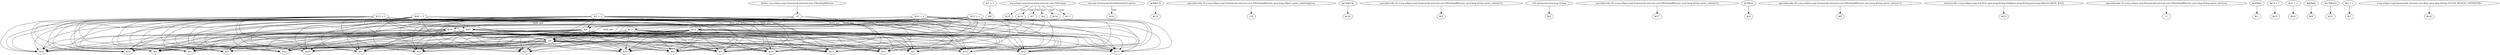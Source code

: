 digraph g {
0[label="i26"]
1[label="$i0"]
0->1[label=""]
2[label="$i15 + 1"]
3[label="$i17"]
2->3[label=""]
4[label="$i25"]
5[label="$i24"]
4->5[label=""]
6[label="$i11"]
6->3[label=""]
7[label="$i18"]
8[label="$r3"]
7->8[label=""]
9[label="$i19"]
4->9[label=""]
10[label="$i10 + 2"]
10->9[label=""]
11[label="$r15"]
4->11[label=""]
12[label="$i6"]
13[label="$i2"]
12->13[label=""]
14[label="$i12"]
10->14[label=""]
15[label="$r9"]
4->15[label=""]
16[label="$i24 + 2"]
16->3[label=""]
17[label="$i27"]
12->17[label=""]
18[label="$r12"]
7->18[label=""]
19[label="$i7"]
12->19[label=""]
20[label="$i21"]
4->20[label=""]
21[label="$r2"]
16->21[label=""]
10->15[label=""]
22[label="r0"]
22->4[label="field: pos"]
23[label="$i10"]
2->23[label=""]
24[label="$i16"]
25[label="$r24"]
24->25[label=""]
26[label="$i7 + 1"]
27[label="$i8"]
26->27[label=""]
28[label="$i17 + 2"]
28->21[label=""]
10->20[label=""]
29[label="$i5 + 2"]
29->23[label=""]
30[label="$i15"]
12->30[label=""]
31[label="$r21"]
12->31[label=""]
32[label="org.eclipse.osgi.framework.internal.core.FilterImpl"]
33[label="$r10"]
32->33[label="type"]
7->14[label=""]
0->0[label=""]
0->17[label=""]
2->13[label=""]
0->13[label=""]
24->23[label=""]
34[label="$i5"]
12->34[label=""]
4->0[label=""]
2->19[label=""]
24->18[label=""]
12->1[label=""]
6->21[label=""]
0->34[label=""]
24->8[label=""]
29->3[label=""]
7->20[label=""]
29->25[label=""]
16->19[label=""]
10->8[label=""]
7->15[label=""]
12->21[label=""]
35[label="org.osgi.framework.InvalidSyntaxException"]
36[label="$r19"]
35->36[label="type"]
28->23[label=""]
10->0[label=""]
28->8[label=""]
0->31[label=""]
37[label="$r9[$i13]"]
38[label="$c14"]
37->38[label=""]
39[label="$r6"]
0->39[label=""]
7->21[label=""]
0->30[label=""]
0->5[label=""]
10->5[label=""]
0->9[label=""]
0->20[label=""]
28->31[label=""]
28->13[label=""]
24->20[label=""]
16->25[label=""]
40[label="specialinvoke r0.<org.eclipse.osgi.framework.internal.core.FilterImpl$Parser: java.lang.Object parse_substring()>()"]
41[label="r18"]
40->41[label=""]
4->34[label=""]
0->3[label=""]
16->34[label=""]
6->34[label=""]
7->5[label=""]
42[label="$r16"]
32->42[label="type"]
6->25[label=""]
2->25[label=""]
28->18[label=""]
0->14[label=""]
4->19[label=""]
6->18[label=""]
22->7[label="field: pos"]
4->18[label=""]
16->18[label=""]
12->5[label=""]
10->18[label=""]
24->14[label=""]
24->9[label=""]
29->18[label=""]
12->39[label=""]
10->19[label=""]
2->24[label=""]
10->21[label=""]
43[label="$r12[$i19]"]
44[label="$c20"]
43->44[label=""]
29->21[label=""]
2->21[label=""]
6->0[label=""]
28->7[label=""]
45[label="specialinvoke r0.<org.eclipse.osgi.framework.internal.core.FilterImpl$Parser: java.lang.String parse_value()>()"]
46[label="$r5"]
45->46[label=""]
4->21[label=""]
10->11[label=""]
2->0[label=""]
29->11[label=""]
29->34[label=""]
16->23[label=""]
2->18[label=""]
6->23[label=""]
47[label="r18 instanceof java.lang.String"]
48[label="$z0"]
47->48[label=""]
2->34[label=""]
7->13[label=""]
29->15[label=""]
24->3[label=""]
16->0[label=""]
28->19[label=""]
7->34[label=""]
7->30[label=""]
49[label="$r7"]
32->49[label="type"]
4->3[label=""]
16->15[label=""]
2->20[label=""]
0->25[label=""]
6->5[label=""]
16->11[label=""]
7->39[label=""]
50[label="specialinvoke r0.<org.eclipse.osgi.framework.internal.core.FilterImpl$Parser: java.lang.String parse_value()>()"]
51[label="$r17"]
50->51[label=""]
6->11[label=""]
24->39[label=""]
52[label="$r4"]
32->52[label="type"]
6->15[label=""]
24->1[label=""]
2->9[label=""]
6->9[label=""]
2->15[label=""]
53[label="$r3[$i3]"]
54[label="$c4"]
53->54[label=""]
29->1[label=""]
22->12[label="field: pos"]
10->3[label=""]
28->11[label=""]
22->6[label="field: pos"]
2->11[label=""]
2->14[label=""]
7->31[label=""]
29->0[label=""]
7->17[label=""]
2->5[label=""]
6->20[label=""]
16->9[label=""]
7->19[label=""]
29->39[label=""]
0->18[label=""]
12->8[label=""]
16->20[label=""]
28->15[label=""]
24->17[label=""]
24->13[label=""]
24->0[label=""]
55[label="specialinvoke r0.<org.eclipse.osgi.framework.internal.core.FilterImpl$Parser: java.lang.String parse_value()>()"]
56[label="$r8"]
55->56[label=""]
4->31[label=""]
57[label="staticinvoke <org.eclipse.osgi.util.NLS: java.lang.String bind(java.lang.String,java.lang.Object)>($r20, $r22)"]
58[label="$r23"]
57->58[label=""]
28->20[label=""]
10->13[label=""]
28->39[label=""]
59[label="specialinvoke r0.<org.eclipse.osgi.framework.internal.core.FilterImpl$Parser: java.lang.String parse_attr()>()"]
60[label="r1"]
59->60[label=""]
10->34[label=""]
61[label="$r2[$i0]"]
62[label="$c1"]
61->62[label=""]
16->14[label=""]
10->17[label=""]
6->14[label=""]
63[label="$r14"]
32->63[label="type"]
29->19[label=""]
28->30[label=""]
24->34[label=""]
10->31[label=""]
28->34[label=""]
29->9[label=""]
10->39[label=""]
24->30[label=""]
0->8[label=""]
7->1[label=""]
28->5[label=""]
12->11[label=""]
4->23[label=""]
24->5[label=""]
12->18[label=""]
64[label="$r11"]
32->64[label="type"]
12->14[label=""]
6->1[label=""]
24->31[label=""]
4->13[label=""]
29->12[label=""]
12->20[label=""]
10->30[label=""]
12->15[label=""]
28->0[label=""]
0->23[label=""]
7->11[label=""]
10->23[label=""]
16->39[label=""]
6->8[label=""]
6->39[label=""]
16->8[label=""]
4->39[label=""]
22->24[label="field: pos"]
0->15[label=""]
16->1[label=""]
6->30[label=""]
65[label="$i12 + 1"]
66[label="$i13"]
65->66[label=""]
7->23[label=""]
4->30[label=""]
67[label="$i21 + 1"]
68[label="$i22"]
67->68[label=""]
28->17[label=""]
16->4[label=""]
4->25[label=""]
22->0[label="field: pos"]
4->8[label=""]
29->14[label=""]
2->8[label=""]
2->30[label=""]
12->23[label=""]
6->17[label=""]
69[label="@this: org.eclipse.osgi.framework.internal.core.FilterImpl$Parser"]
69->22[label=""]
6->19[label=""]
28->14[label=""]
16->17[label=""]
24->11[label=""]
29->13[label=""]
10->25[label=""]
29->31[label=""]
7->0[label=""]
2->39[label=""]
12->0[label=""]
70[label="$r6[$i8]"]
71[label="$c9"]
70->71[label=""]
24->15[label=""]
72[label="$r15[$i22]"]
73[label="$c23"]
72->73[label=""]
7->3[label=""]
29->5[label=""]
4->17[label=""]
24->21[label=""]
28->9[label=""]
2->1[label=""]
28->25[label=""]
29->30[label=""]
0->21[label=""]
10->6[label=""]
12->3[label=""]
2->31[label=""]
28->3[label=""]
6->31[label=""]
74[label="$i2 + 1"]
75[label="$i3"]
74->75[label=""]
0->19[label=""]
29->8[label=""]
4->14[label=""]
16->13[label=""]
0->11[label=""]
28->1[label=""]
7->9[label=""]
6->13[label=""]
7->25[label=""]
29->17[label=""]
10->1[label=""]
16->30[label=""]
76[label="<org.eclipse.osgi.framework.internal.core.Msg: java.lang.String FILTER_INVALID_OPERATOR>"]
77[label="$r20"]
76->77[label=""]
29->20[label=""]
24->19[label=""]
2->17[label=""]
12->9[label=""]
12->25[label=""]
16->31[label=""]
16->5[label=""]
4->1[label=""]
}